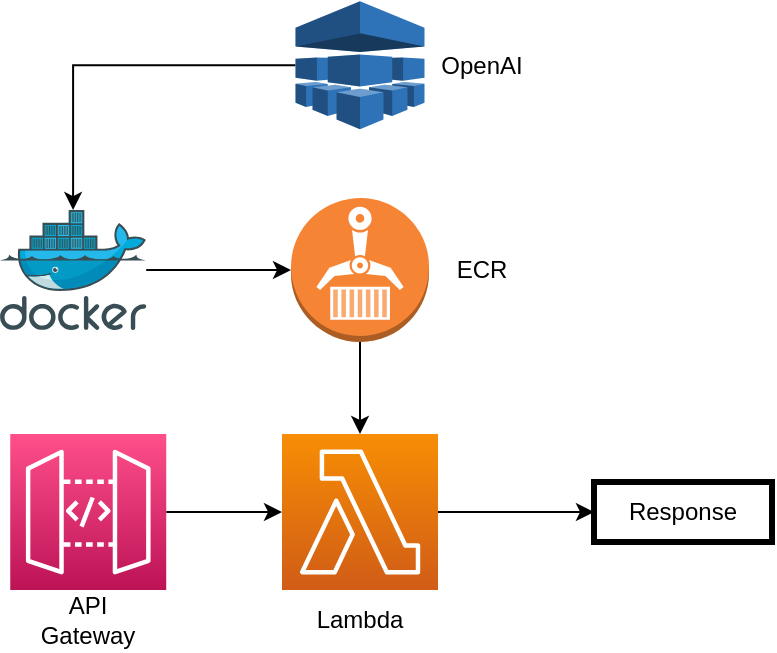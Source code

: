 <mxfile>
    <diagram name="Page-1" id="B0SF6t-8myypCtU-7HLx">
        <mxGraphModel dx="608" dy="958" grid="1" gridSize="10" guides="1" tooltips="1" connect="1" arrows="1" fold="1" page="1" pageScale="1" pageWidth="850" pageHeight="1100" background="#FFFFFF" math="0" shadow="0">
            <root>
                <mxCell id="0"/>
                <mxCell id="1" parent="0"/>
                <mxCell id="blLWAzjxGkhtaXdpe22a-13" style="edgeStyle=orthogonalEdgeStyle;rounded=0;orthogonalLoop=1;jettySize=auto;html=1;entryX=0.5;entryY=0;entryDx=0;entryDy=0;entryPerimeter=0;exitX=0.5;exitY=1;exitDx=0;exitDy=0;exitPerimeter=0;" parent="1" source="blLWAzjxGkhtaXdpe22a-7" target="blLWAzjxGkhtaXdpe22a-2" edge="1">
                    <mxGeometry relative="1" as="geometry">
                        <mxPoint x="450" y="210" as="sourcePoint"/>
                    </mxGeometry>
                </mxCell>
                <mxCell id="blLWAzjxGkhtaXdpe22a-14" style="edgeStyle=orthogonalEdgeStyle;rounded=0;orthogonalLoop=1;jettySize=auto;html=1;entryX=0;entryY=0.5;entryDx=0;entryDy=0;entryPerimeter=0;" parent="1" source="blLWAzjxGkhtaXdpe22a-1" target="blLWAzjxGkhtaXdpe22a-2" edge="1">
                    <mxGeometry relative="1" as="geometry"/>
                </mxCell>
                <mxCell id="blLWAzjxGkhtaXdpe22a-1" value="" style="sketch=0;points=[[0,0,0],[0.25,0,0],[0.5,0,0],[0.75,0,0],[1,0,0],[0,1,0],[0.25,1,0],[0.5,1,0],[0.75,1,0],[1,1,0],[0,0.25,0],[0,0.5,0],[0,0.75,0],[1,0.25,0],[1,0.5,0],[1,0.75,0]];outlineConnect=0;fontColor=#232F3E;gradientColor=#FF4F8B;gradientDirection=north;fillColor=#BC1356;strokeColor=#ffffff;dashed=0;verticalLabelPosition=bottom;verticalAlign=top;align=center;html=1;fontSize=12;fontStyle=0;aspect=fixed;shape=mxgraph.aws4.resourceIcon;resIcon=mxgraph.aws4.api_gateway;" parent="1" vertex="1">
                    <mxGeometry x="275.12" y="270" width="78" height="78" as="geometry"/>
                </mxCell>
                <mxCell id="blLWAzjxGkhtaXdpe22a-16" style="edgeStyle=orthogonalEdgeStyle;rounded=0;orthogonalLoop=1;jettySize=auto;html=1;" parent="1" source="blLWAzjxGkhtaXdpe22a-2" target="blLWAzjxGkhtaXdpe22a-15" edge="1">
                    <mxGeometry relative="1" as="geometry"/>
                </mxCell>
                <mxCell id="blLWAzjxGkhtaXdpe22a-2" value="" style="sketch=0;points=[[0,0,0],[0.25,0,0],[0.5,0,0],[0.75,0,0],[1,0,0],[0,1,0],[0.25,1,0],[0.5,1,0],[0.75,1,0],[1,1,0],[0,0.25,0],[0,0.5,0],[0,0.75,0],[1,0.25,0],[1,0.5,0],[1,0.75,0]];outlineConnect=0;fontColor=#232F3E;gradientColor=#F78E04;gradientDirection=north;fillColor=#D05C17;strokeColor=#ffffff;dashed=0;verticalLabelPosition=bottom;verticalAlign=top;align=center;html=1;fontSize=12;fontStyle=0;aspect=fixed;shape=mxgraph.aws4.resourceIcon;resIcon=mxgraph.aws4.lambda;" parent="1" vertex="1">
                    <mxGeometry x="411" y="270" width="78" height="78" as="geometry"/>
                </mxCell>
                <mxCell id="blLWAzjxGkhtaXdpe22a-17" style="edgeStyle=orthogonalEdgeStyle;rounded=0;orthogonalLoop=1;jettySize=auto;html=1;" parent="1" source="blLWAzjxGkhtaXdpe22a-3" target="blLWAzjxGkhtaXdpe22a-7" edge="1">
                    <mxGeometry relative="1" as="geometry"/>
                </mxCell>
                <mxCell id="blLWAzjxGkhtaXdpe22a-3" value="" style="image;sketch=0;aspect=fixed;html=1;points=[];align=center;fontSize=12;image=img/lib/mscae/Docker.svg;" parent="1" vertex="1">
                    <mxGeometry x="270" y="158.02" width="73.12" height="59.96" as="geometry"/>
                </mxCell>
                <mxCell id="blLWAzjxGkhtaXdpe22a-7" value="" style="outlineConnect=0;dashed=0;verticalLabelPosition=bottom;verticalAlign=top;align=center;html=1;shape=mxgraph.aws3.ecr;fillColor=#F58534;gradientColor=none;" parent="1" vertex="1">
                    <mxGeometry x="415.5" y="152" width="69" height="72" as="geometry"/>
                </mxCell>
                <mxCell id="blLWAzjxGkhtaXdpe22a-15" value="Response" style="text;html=1;strokeColor=default;fillColor=none;align=center;verticalAlign=middle;whiteSpace=wrap;rounded=0;strokeWidth=3;" parent="1" vertex="1">
                    <mxGeometry x="567" y="294" width="89" height="30" as="geometry"/>
                </mxCell>
                <mxCell id="blLWAzjxGkhtaXdpe22a-19" style="edgeStyle=orthogonalEdgeStyle;rounded=0;orthogonalLoop=1;jettySize=auto;html=1;exitX=0;exitY=0.5;exitDx=0;exitDy=0;exitPerimeter=0;" parent="1" source="2" target="blLWAzjxGkhtaXdpe22a-3" edge="1">
                    <mxGeometry relative="1" as="geometry">
                        <mxPoint x="418.71" y="85.6" as="sourcePoint"/>
                    </mxGeometry>
                </mxCell>
                <mxCell id="blLWAzjxGkhtaXdpe22a-20" value="OpenAI" style="text;html=1;strokeColor=none;fillColor=none;align=center;verticalAlign=middle;whiteSpace=wrap;rounded=0;" parent="1" vertex="1">
                    <mxGeometry x="481.29" y="70.59" width="60" height="30" as="geometry"/>
                </mxCell>
                <mxCell id="blLWAzjxGkhtaXdpe22a-21" value="ECR" style="text;html=1;strokeColor=none;fillColor=none;align=center;verticalAlign=middle;whiteSpace=wrap;rounded=0;" parent="1" vertex="1">
                    <mxGeometry x="481.29" y="173" width="60" height="30" as="geometry"/>
                </mxCell>
                <mxCell id="blLWAzjxGkhtaXdpe22a-22" value="Lambda" style="text;html=1;strokeColor=none;fillColor=none;align=center;verticalAlign=middle;whiteSpace=wrap;rounded=0;" parent="1" vertex="1">
                    <mxGeometry x="420" y="348" width="60" height="30" as="geometry"/>
                </mxCell>
                <mxCell id="blLWAzjxGkhtaXdpe22a-23" value="API Gateway" style="text;html=1;strokeColor=none;fillColor=none;align=center;verticalAlign=middle;whiteSpace=wrap;rounded=0;" parent="1" vertex="1">
                    <mxGeometry x="284.12" y="348" width="60" height="30" as="geometry"/>
                </mxCell>
                <mxCell id="2" value="" style="outlineConnect=0;dashed=0;verticalLabelPosition=bottom;verticalAlign=top;align=center;html=1;shape=mxgraph.aws3.machine_learning;fillColor=#2E73B8;gradientColor=none;" vertex="1" parent="1">
                    <mxGeometry x="417.75" y="53.59" width="64.5" height="64" as="geometry"/>
                </mxCell>
            </root>
        </mxGraphModel>
    </diagram>
</mxfile>